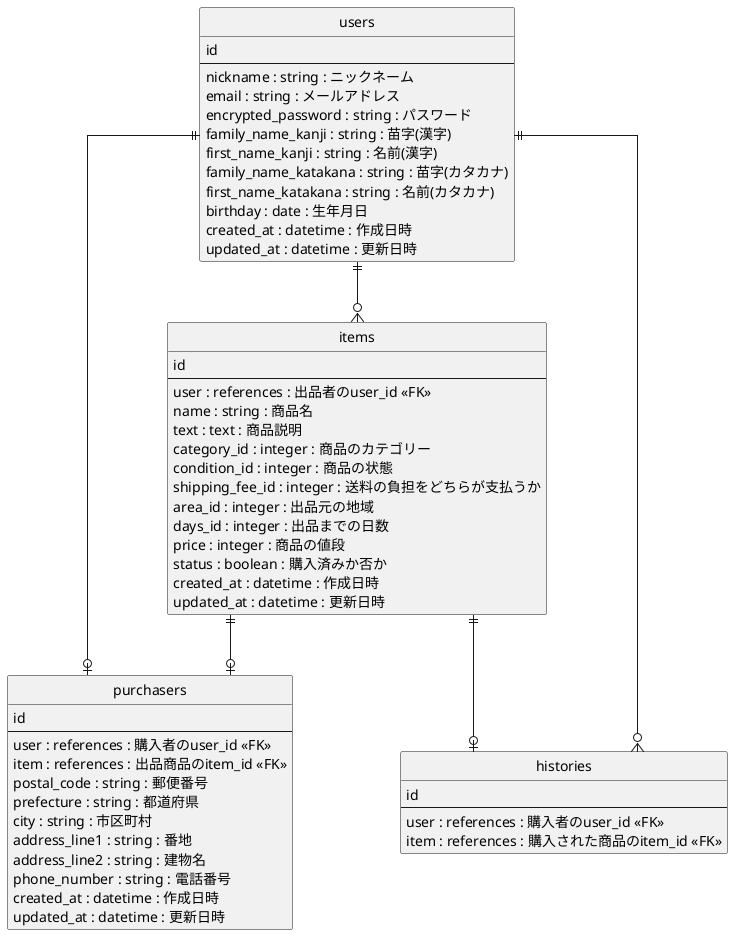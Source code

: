 @startuml furima
' hide the spot
hide circle

' avoid problems with angled crows feet
skinparam linetype ortho

entity "items" as items {
  id
  --
  user : references : 出品者のuser_id <<FK>>
  name : string : 商品名
  text : text : 商品説明
  category_id : integer : 商品のカテゴリー
  condition_id : integer : 商品の状態
  shipping_fee_id : integer : 送料の負担をどちらが支払うか
  area_id : integer : 出品元の地域
  days_id : integer : 出品までの日数
  price : integer : 商品の値段
  status : boolean : 購入済みか否か
  created_at : datetime : 作成日時
  updated_at : datetime : 更新日時
}

entity "users" as users {
  id
  --
  nickname : string : ニックネーム
  email : string : メールアドレス
  encrypted_password : string : パスワード
  family_name_kanji : string : 苗字(漢字)
  first_name_kanji : string : 名前(漢字)
  family_name_katakana : string : 苗字(カタカナ)
  first_name_katakana : string : 名前(カタカナ)
  birthday : date : 生年月日
  created_at : datetime : 作成日時
  updated_at : datetime : 更新日時
}

entity "purchasers" as purchasers {
  id
  --
  user : references : 購入者のuser_id <<FK>>
  item : references : 出品商品のitem_id <<FK>>
  postal_code : string : 郵便番号
  prefecture : string : 都道府県
  city : string : 市区町村
  address_line1 : string : 番地
  address_line2 : string : 建物名
  phone_number : string : 電話番号 
  created_at : datetime : 作成日時
  updated_at : datetime : 更新日時
}

entity "histories" as histories {
  id
  --
  user : references : 購入者のuser_id <<FK>>
  item : references : 購入された商品のitem_id <<FK>>
}
users ||--o{ items
users ||--o{ histories
users ||--o| purchasers
items ||--o| purchasers
items ||--o| histories

@enduml
